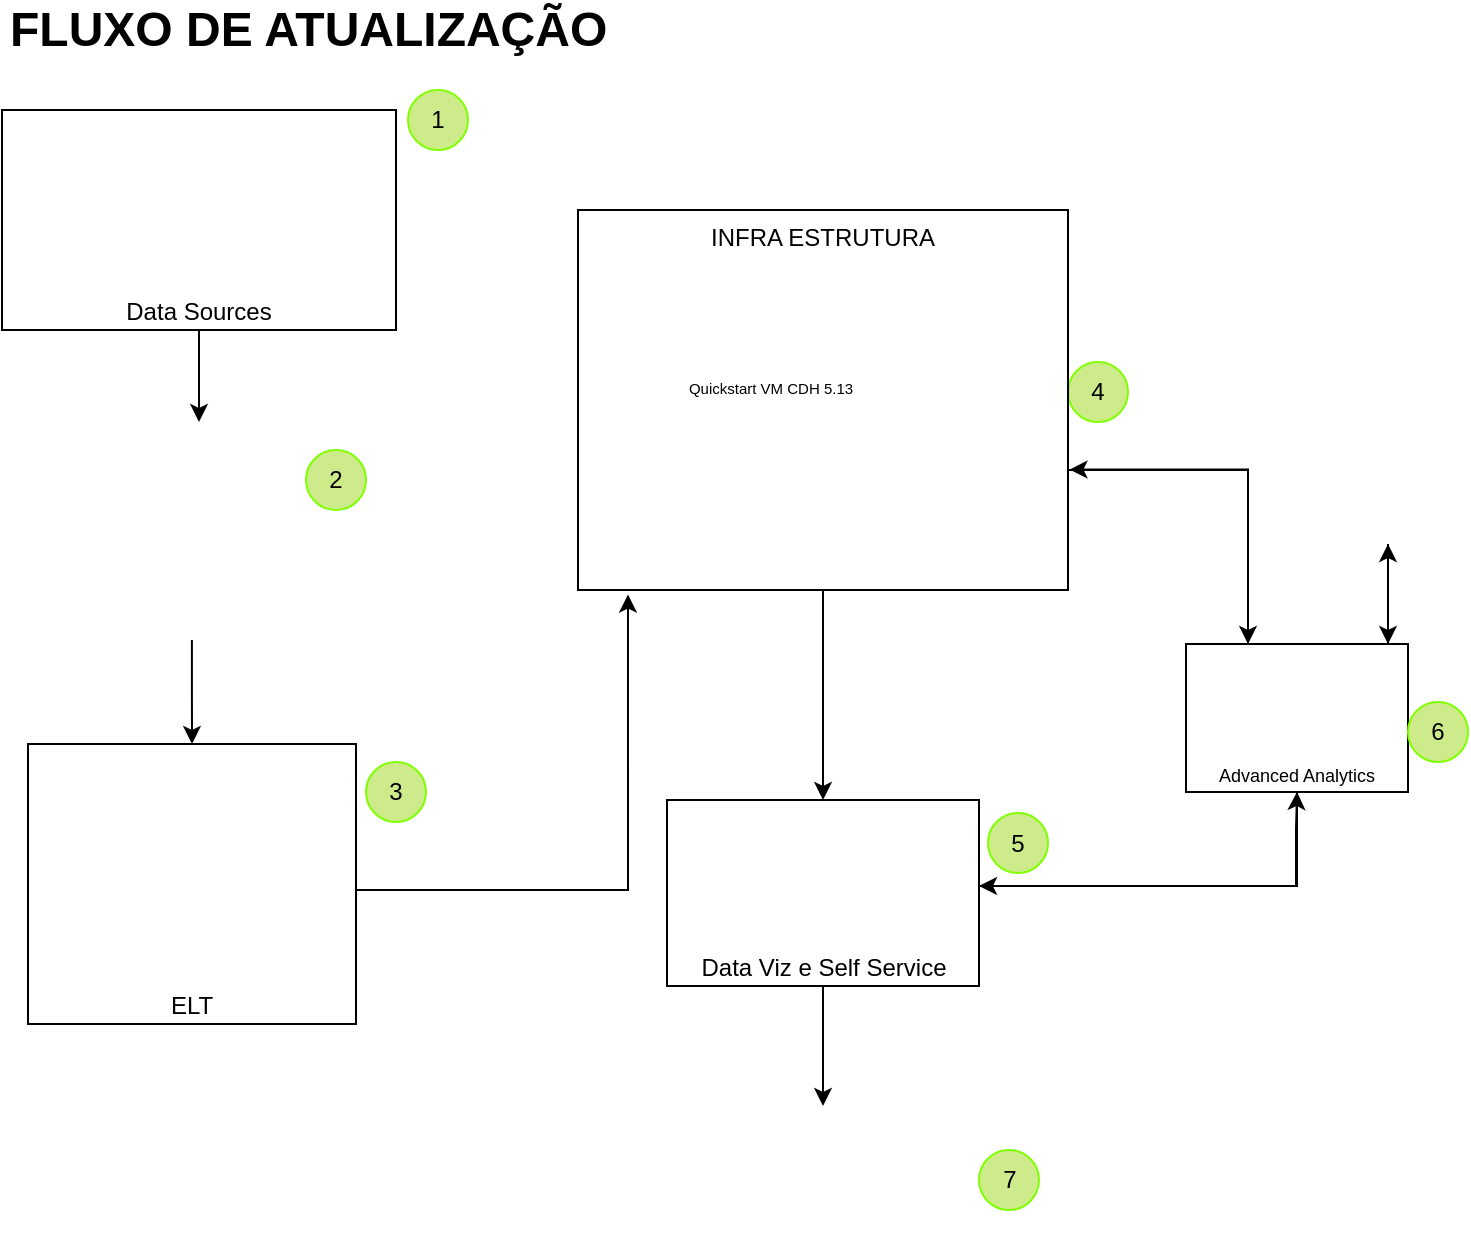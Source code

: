 <mxfile version="12.7.2" type="device"><diagram id="vK_ZOMZ8OdXngzOwr2_w" name="Página-1"><mxGraphModel dx="979" dy="519" grid="1" gridSize="10" guides="1" tooltips="1" connect="1" arrows="1" fold="1" page="1" pageScale="1" pageWidth="827" pageHeight="1169" math="0" shadow="0"><root><mxCell id="0"/><mxCell id="1" parent="0"/><mxCell id="DZ0aSPTAwH13uBomXmRZ-60" style="edgeStyle=orthogonalEdgeStyle;rounded=0;orthogonalLoop=1;jettySize=auto;html=1;" parent="1" source="DZ0aSPTAwH13uBomXmRZ-59" target="DZ0aSPTAwH13uBomXmRZ-56" edge="1"><mxGeometry relative="1" as="geometry"><Array as="points"><mxPoint x="674" y="528"/></Array></mxGeometry></mxCell><mxCell id="DZ0aSPTAwH13uBomXmRZ-67" style="edgeStyle=orthogonalEdgeStyle;rounded=0;orthogonalLoop=1;jettySize=auto;html=1;entryX=0.5;entryY=1;entryDx=0;entryDy=0;" parent="1" source="DZ0aSPTAwH13uBomXmRZ-56" target="DZ0aSPTAwH13uBomXmRZ-59" edge="1"><mxGeometry relative="1" as="geometry"><mxPoint x="680" y="481" as="targetPoint"/><Array as="points"><mxPoint x="674" y="528"/><mxPoint x="674" y="500"/></Array></mxGeometry></mxCell><mxCell id="DZ0aSPTAwH13uBomXmRZ-56" value="Data Viz e Self Service" style="rounded=0;whiteSpace=wrap;html=1;align=center;verticalAlign=bottom;" parent="1" vertex="1"><mxGeometry x="359.5" y="485" width="156" height="93" as="geometry"/></mxCell><mxCell id="EyG7T8ckdCg6c_-zBciI-37" style="edgeStyle=orthogonalEdgeStyle;rounded=0;orthogonalLoop=1;jettySize=auto;html=1;exitX=1;exitY=0.5;exitDx=0;exitDy=0;entryX=0.102;entryY=1.012;entryDx=0;entryDy=0;entryPerimeter=0;" parent="1" source="DZ0aSPTAwH13uBomXmRZ-24" target="DZ0aSPTAwH13uBomXmRZ-54" edge="1"><mxGeometry relative="1" as="geometry"><mxPoint x="364" y="430" as="targetPoint"/><Array as="points"><mxPoint x="204" y="530"/><mxPoint x="340" y="530"/></Array></mxGeometry></mxCell><mxCell id="EyG7T8ckdCg6c_-zBciI-49" value="&lt;span style=&quot;font-size: 24px&quot;&gt;&lt;b&gt;FLUXO DE ATUALIZAÇÃO&lt;/b&gt;&lt;/span&gt;" style="text;html=1;resizable=0;autosize=1;align=left;verticalAlign=middle;points=[];fillColor=none;strokeColor=none;rounded=0;" parent="1" vertex="1"><mxGeometry x="29" y="90" width="310" height="20" as="geometry"/></mxCell><mxCell id="DZ0aSPTAwH13uBomXmRZ-14" style="edgeStyle=orthogonalEdgeStyle;rounded=0;orthogonalLoop=1;jettySize=auto;html=1;exitX=0.5;exitY=1;exitDx=0;exitDy=0;" parent="1" source="DZ0aSPTAwH13uBomXmRZ-56" target="DZ0aSPTAwH13uBomXmRZ-13" edge="1"><mxGeometry relative="1" as="geometry"/></mxCell><mxCell id="DZ0aSPTAwH13uBomXmRZ-10" value="" style="shape=image;html=1;verticalAlign=top;verticalLabelPosition=bottom;labelBackgroundColor=#ffffff;imageAspect=0;aspect=fixed;image=https://i0.wp.com/pheag.com.br/wp-content/uploads/2018/08/QlikSense.png?fit=676%2C321&amp;ssl=1;" parent="1" vertex="1"><mxGeometry x="361.5" y="491.5" width="142" height="67" as="geometry"/></mxCell><mxCell id="DZ0aSPTAwH13uBomXmRZ-11" style="edgeStyle=orthogonalEdgeStyle;rounded=0;orthogonalLoop=1;jettySize=auto;html=1;entryX=0.5;entryY=0;entryDx=0;entryDy=0;" parent="1" source="DZ0aSPTAwH13uBomXmRZ-54" target="DZ0aSPTAwH13uBomXmRZ-56" edge="1"><mxGeometry relative="1" as="geometry"><mxPoint x="440" y="440" as="sourcePoint"/><Array as="points"/></mxGeometry></mxCell><mxCell id="DZ0aSPTAwH13uBomXmRZ-13" value="" style="shape=image;html=1;verticalAlign=top;verticalLabelPosition=bottom;labelBackgroundColor=#ffffff;imageAspect=0;aspect=fixed;image=http://beta.ometis.co.uk/wp-content/uploads/2019/01/47477.jpg;" parent="1" vertex="1"><mxGeometry x="367.5" y="638" width="140" height="74" as="geometry"/></mxCell><mxCell id="DZ0aSPTAwH13uBomXmRZ-35" value="" style="group;" parent="1" vertex="1" connectable="0"><mxGeometry x="40" y="457" width="165" height="163" as="geometry"/></mxCell><mxCell id="DZ0aSPTAwH13uBomXmRZ-24" value="ELT" style="rounded=0;whiteSpace=wrap;html=1;horizontal=1;verticalAlign=bottom;" parent="DZ0aSPTAwH13uBomXmRZ-35" vertex="1"><mxGeometry width="164" height="140" as="geometry"/></mxCell><mxCell id="EyG7T8ckdCg6c_-zBciI-33" value="" style="shape=image;html=1;verticalAlign=top;verticalLabelPosition=bottom;labelBackgroundColor=#ffffff;imageAspect=0;aspect=fixed;image=https://forum-cdn.knime.com/uploads/default/original/2X/a/ae229a306a188a9716d22cf1eec06b526ccf944d.png;fillColor=#FFFFFF;" parent="DZ0aSPTAwH13uBomXmRZ-35" vertex="1"><mxGeometry x="4.5" y="48.892" width="156" height="46" as="geometry"/></mxCell><mxCell id="EyG7T8ckdCg6c_-zBciI-34" value="" style="group;html=1;" parent="DZ0aSPTAwH13uBomXmRZ-35" vertex="1" connectable="0"><mxGeometry x="4.5" y="2.997" width="156" height="137.787" as="geometry"/></mxCell><mxCell id="EyG7T8ckdCg6c_-zBciI-19" value="" style="shape=image;html=1;verticalAlign=top;verticalLabelPosition=bottom;labelBackgroundColor=#ffffff;imageAspect=0;aspect=fixed;image=https://www.octoparse.com/media/4658/knime-03.jpg;fillColor=#FFFFFF;" parent="EyG7T8ckdCg6c_-zBciI-34" vertex="1"><mxGeometry x="18.5" width="119" height="48" as="geometry"/></mxCell><mxCell id="yRKLoDIDWAOumRHmcLee-1" value="" style="shape=image;imageAspect=0;aspect=fixed;verticalLabelPosition=bottom;verticalAlign=top;image=https://www.ripe.net/participate/meetings/regional-meetings/images/beeline_logo.png/image;imageBorder=none;" vertex="1" parent="DZ0aSPTAwH13uBomXmRZ-35"><mxGeometry x="49.25" y="94.89" width="66.5" height="25.32" as="geometry"/></mxCell><mxCell id="DZ0aSPTAwH13uBomXmRZ-41" value="" style="group" parent="1" vertex="1" connectable="0"><mxGeometry x="69" y="296" width="110" height="109" as="geometry"/></mxCell><mxCell id="EyG7T8ckdCg6c_-zBciI-4" value="" style="shape=image;html=1;verticalAlign=top;verticalLabelPosition=bottom;labelBackgroundColor=#ffffff;imageAspect=0;aspect=fixed;image=https://cdn2.iconfinder.com/data/icons/ios-7-icons/50/download2-128.png" parent="DZ0aSPTAwH13uBomXmRZ-41" vertex="1"><mxGeometry x="31.5" width="50" height="50" as="geometry"/></mxCell><mxCell id="DZ0aSPTAwH13uBomXmRZ-39" value="" style="group" parent="DZ0aSPTAwH13uBomXmRZ-41" vertex="1" connectable="0"><mxGeometry y="59" width="115" height="50" as="geometry"/></mxCell><mxCell id="EyG7T8ckdCg6c_-zBciI-35" value="" style="group" parent="DZ0aSPTAwH13uBomXmRZ-39" vertex="1" connectable="0"><mxGeometry width="115" height="50" as="geometry"/></mxCell><mxCell id="EyG7T8ckdCg6c_-zBciI-8" value="" style="shape=image;html=1;verticalAlign=top;verticalLabelPosition=bottom;labelBackgroundColor=#ffffff;imageAspect=0;aspect=fixed;image=https://cdn3.iconfinder.com/data/icons/file-extension-names-vol-3-2/512/2-128.png" parent="EyG7T8ckdCg6c_-zBciI-35" vertex="1"><mxGeometry width="35.714" height="35.714" as="geometry"/></mxCell><mxCell id="EyG7T8ckdCg6c_-zBciI-17" value="" style="shape=image;html=1;verticalAlign=top;verticalLabelPosition=bottom;labelBackgroundColor=#ffffff;imageAspect=0;aspect=fixed;image=https://cdn3.iconfinder.com/data/icons/file-extension-names-vol-3-2/512/2-128.png" parent="EyG7T8ckdCg6c_-zBciI-35" vertex="1"><mxGeometry x="35.092" y="14.286" width="35.714" height="35.714" as="geometry"/></mxCell><mxCell id="EyG7T8ckdCg6c_-zBciI-18" value="" style="shape=image;html=1;verticalAlign=top;verticalLabelPosition=bottom;labelBackgroundColor=#ffffff;imageAspect=0;aspect=fixed;image=https://cdn3.iconfinder.com/data/icons/file-extension-names-vol-3-2/512/2-128.png" parent="EyG7T8ckdCg6c_-zBciI-35" vertex="1"><mxGeometry x="72.721" y="1" width="35.714" height="35.714" as="geometry"/></mxCell><mxCell id="DZ0aSPTAwH13uBomXmRZ-44" style="edgeStyle=orthogonalEdgeStyle;rounded=0;orthogonalLoop=1;jettySize=auto;html=1;" parent="1" source="EyG7T8ckdCg6c_-zBciI-17" target="DZ0aSPTAwH13uBomXmRZ-24" edge="1"><mxGeometry relative="1" as="geometry"/></mxCell><mxCell id="DZ0aSPTAwH13uBomXmRZ-51" value="" style="group" parent="1" vertex="1" connectable="0"><mxGeometry x="27" y="140" width="197" height="110" as="geometry"/></mxCell><mxCell id="DZ0aSPTAwH13uBomXmRZ-36" value="Data Sources" style="rounded=0;whiteSpace=wrap;html=1;align=center;verticalAlign=bottom;" parent="DZ0aSPTAwH13uBomXmRZ-51" vertex="1"><mxGeometry width="197" height="110" as="geometry"/></mxCell><mxCell id="EyG7T8ckdCg6c_-zBciI-41" value="" style="group" parent="DZ0aSPTAwH13uBomXmRZ-51" vertex="1" connectable="0"><mxGeometry x="7" y="9" width="187.5" height="81" as="geometry"/></mxCell><mxCell id="EyG7T8ckdCg6c_-zBciI-3" value="" style="shape=image;html=1;verticalAlign=top;verticalLabelPosition=bottom;labelBackgroundColor=#ffffff;imageAspect=0;aspect=fixed;image=https://www.luz.mg.gov.br/painel/conteudo/dados/2019-06/tcemg-660x371-19062019-155952.jpg;" parent="EyG7T8ckdCg6c_-zBciI-41" vertex="1"><mxGeometry y="41" width="71" height="40" as="geometry"/></mxCell><mxCell id="EyG7T8ckdCg6c_-zBciI-38" value="" style="shape=image;html=1;verticalAlign=top;verticalLabelPosition=bottom;labelBackgroundColor=#ffffff;imageAspect=0;aspect=fixed;image=https://www.infoescola.com/wp-content/uploads/2008/02/IBGE.png;fillColor=#FFFFFF;" parent="EyG7T8ckdCg6c_-zBciI-41" vertex="1"><mxGeometry x="16.5" y="8" width="75" height="20" as="geometry"/></mxCell><mxCell id="EyG7T8ckdCg6c_-zBciI-40" value="" style="shape=image;html=1;verticalAlign=top;verticalLabelPosition=bottom;labelBackgroundColor=#ffffff;imageAspect=0;aspect=fixed;image=http://sindivestuario.org.br/wp-content/uploads/2019/07/inmetro2.jpg;fillColor=#FFFFFF;" parent="EyG7T8ckdCg6c_-zBciI-41" vertex="1"><mxGeometry x="105.5" y="-2" width="73" height="41" as="geometry"/></mxCell><mxCell id="EyG7T8ckdCg6c_-zBciI-39" value="" style="shape=image;html=1;verticalAlign=top;verticalLabelPosition=bottom;labelBackgroundColor=#ffffff;imageAspect=0;aspect=fixed;image=https://upload.wikimedia.org/wikipedia/commons/thumb/c/cc/ANP.svg/1200px-ANP.svg.png;fillColor=#FFFFFF;" parent="EyG7T8ckdCg6c_-zBciI-41" vertex="1"><mxGeometry x="88.5" y="45.5" width="82" height="31" as="geometry"/></mxCell><mxCell id="DZ0aSPTAwH13uBomXmRZ-53" style="edgeStyle=orthogonalEdgeStyle;rounded=0;orthogonalLoop=1;jettySize=auto;html=1;" parent="1" source="DZ0aSPTAwH13uBomXmRZ-36" target="EyG7T8ckdCg6c_-zBciI-4" edge="1"><mxGeometry relative="1" as="geometry"/></mxCell><mxCell id="DZ0aSPTAwH13uBomXmRZ-61" value="" style="group" parent="1" vertex="1" connectable="0"><mxGeometry x="600" y="401" width="130" height="80" as="geometry"/></mxCell><mxCell id="DZ0aSPTAwH13uBomXmRZ-59" value="&lt;font style=&quot;font-size: 9px&quot;&gt;Advanced Analytics&lt;/font&gt;" style="rounded=0;whiteSpace=wrap;html=1;align=center;verticalAlign=bottom;" parent="DZ0aSPTAwH13uBomXmRZ-61" vertex="1"><mxGeometry x="19" y="6" width="111" height="74" as="geometry"/></mxCell><mxCell id="DZ0aSPTAwH13uBomXmRZ-57" value="" style="shape=image;html=1;verticalAlign=top;verticalLabelPosition=bottom;labelBackgroundColor=#ffffff;imageAspect=0;aspect=fixed;image=https://www.python.org/static/community_logos/python-logo-master-v3-TM.png;align=center;" parent="DZ0aSPTAwH13uBomXmRZ-61" vertex="1"><mxGeometry x="30" y="17" width="80" height="23" as="geometry"/></mxCell><mxCell id="DZ0aSPTAwH13uBomXmRZ-58" value="" style="shape=image;html=1;verticalAlign=top;verticalLabelPosition=bottom;labelBackgroundColor=#ffffff;imageAspect=0;aspect=fixed;image=https://upload.wikimedia.org/wikipedia/commons/thumb/1/1b/R_logo.svg/1200px-R_logo.svg.png;align=center;" parent="DZ0aSPTAwH13uBomXmRZ-61" vertex="1"><mxGeometry x="62.5" y="40" width="24" height="17" as="geometry"/></mxCell><mxCell id="DZ0aSPTAwH13uBomXmRZ-62" value="1" style="ellipse;whiteSpace=wrap;html=1;aspect=fixed;align=center;fillColor=#cdeb8b;strokeColor=#80FF00;" parent="1" vertex="1"><mxGeometry x="230" y="130" width="30" height="30" as="geometry"/></mxCell><mxCell id="DZ0aSPTAwH13uBomXmRZ-63" value="2" style="ellipse;whiteSpace=wrap;html=1;aspect=fixed;align=center;fillColor=#cdeb8b;strokeColor=#80FF00;" parent="1" vertex="1"><mxGeometry x="179" y="310" width="30" height="30" as="geometry"/></mxCell><mxCell id="DZ0aSPTAwH13uBomXmRZ-64" value="3" style="ellipse;whiteSpace=wrap;html=1;aspect=fixed;align=center;fillColor=#cdeb8b;strokeColor=#80FF00;" parent="1" vertex="1"><mxGeometry x="209" y="466" width="30" height="30" as="geometry"/></mxCell><mxCell id="DZ0aSPTAwH13uBomXmRZ-65" value="4" style="ellipse;whiteSpace=wrap;html=1;aspect=fixed;align=center;fillColor=#cdeb8b;strokeColor=#80FF00;" parent="1" vertex="1"><mxGeometry x="560" y="266" width="30" height="30" as="geometry"/></mxCell><mxCell id="DZ0aSPTAwH13uBomXmRZ-66" value="7" style="ellipse;whiteSpace=wrap;html=1;aspect=fixed;align=center;fillColor=#cdeb8b;strokeColor=#80FF00;" parent="1" vertex="1"><mxGeometry x="515.5" y="660" width="30" height="30" as="geometry"/></mxCell><mxCell id="DZ0aSPTAwH13uBomXmRZ-68" value="5" style="ellipse;whiteSpace=wrap;html=1;aspect=fixed;align=center;fillColor=#cdeb8b;strokeColor=#80FF00;" parent="1" vertex="1"><mxGeometry x="520" y="491.5" width="30" height="30" as="geometry"/></mxCell><mxCell id="v3QGe8IEAJNvypU_LRAh-1" style="edgeStyle=orthogonalEdgeStyle;rounded=0;orthogonalLoop=1;jettySize=auto;html=1;" parent="1" source="DZ0aSPTAwH13uBomXmRZ-54" target="DZ0aSPTAwH13uBomXmRZ-59" edge="1"><mxGeometry relative="1" as="geometry"><Array as="points"><mxPoint x="650" y="320"/></Array></mxGeometry></mxCell><mxCell id="DZ0aSPTAwH13uBomXmRZ-54" value="INFRA ESTRUTURA" style="rounded=0;whiteSpace=wrap;html=1;align=center;verticalAlign=top;" parent="1" vertex="1"><mxGeometry x="315" y="190" width="245" height="190" as="geometry"/></mxCell><mxCell id="DZ0aSPTAwH13uBomXmRZ-2" value="" style="group" parent="1" vertex="1" connectable="0"><mxGeometry x="318.5" y="225.5" width="225" height="153" as="geometry"/></mxCell><mxCell id="EyG7T8ckdCg6c_-zBciI-46" value="" style="group" parent="DZ0aSPTAwH13uBomXmRZ-2" vertex="1" connectable="0"><mxGeometry width="225" height="153" as="geometry"/></mxCell><mxCell id="EyG7T8ckdCg6c_-zBciI-31" value="" style="shape=image;html=1;verticalAlign=top;verticalLabelPosition=bottom;labelBackgroundColor=#ffffff;imageAspect=0;aspect=fixed;image=https://upload.wikimedia.org/wikipedia/commons/thumb/b/bb/Apache_Hive_logo.svg/1200px-Apache_Hive_logo.svg.png;fillColor=#FFFFFF;" parent="EyG7T8ckdCg6c_-zBciI-46" vertex="1"><mxGeometry x="40" y="89" width="46" height="42" as="geometry"/></mxCell><mxCell id="DZ0aSPTAwH13uBomXmRZ-1" value="" style="shape=image;html=1;verticalAlign=top;verticalLabelPosition=bottom;labelBackgroundColor=#ffffff;imageAspect=0;aspect=fixed;image=https://ih0.redbubble.net/image.334827941.865/pp,550x550.u1.jpg;" parent="EyG7T8ckdCg6c_-zBciI-46" vertex="1"><mxGeometry x="109" y="83.5" width="85" height="60" as="geometry"/></mxCell><mxCell id="DZ0aSPTAwH13uBomXmRZ-3" value="" style="shape=image;html=1;verticalAlign=top;verticalLabelPosition=bottom;labelBackgroundColor=#ffffff;imageAspect=0;aspect=fixed;image=https://upload.wikimedia.org/wikipedia/commons/d/d5/Hey_Machine_Learning_Logo.png;" parent="1" vertex="1"><mxGeometry x="688" y="293" width="64" height="64" as="geometry"/></mxCell><mxCell id="DZ0aSPTAwH13uBomXmRZ-19" style="edgeStyle=orthogonalEdgeStyle;rounded=0;orthogonalLoop=1;jettySize=auto;html=1;" parent="1" target="DZ0aSPTAwH13uBomXmRZ-3" edge="1"><mxGeometry relative="1" as="geometry"><mxPoint x="720" y="407" as="sourcePoint"/><Array as="points"><mxPoint x="720" y="407"/></Array></mxGeometry></mxCell><mxCell id="DZ0aSPTAwH13uBomXmRZ-18" style="edgeStyle=orthogonalEdgeStyle;rounded=0;orthogonalLoop=1;jettySize=auto;html=1;" parent="1" source="DZ0aSPTAwH13uBomXmRZ-3" edge="1"><mxGeometry relative="1" as="geometry"><mxPoint x="720" y="407" as="targetPoint"/><Array as="points"><mxPoint x="720" y="407"/></Array></mxGeometry></mxCell><mxCell id="EyG7T8ckdCg6c_-zBciI-32" value="&lt;font style=&quot;font-size: 9px&quot;&gt;&lt;sup style=&quot;line-height: 50%&quot;&gt;Quickstart VM CDH 5.13&lt;/sup&gt;&lt;/font&gt;" style="shape=image;html=1;verticalAlign=top;verticalLabelPosition=bottom;labelBackgroundColor=#ffffff;imageAspect=0;aspect=fixed;image=https://churrops.files.wordpress.com/2017/05/cloudera-hadoop-logo-1.png;fillColor=#FFFFFF;labelPosition=center;align=center;spacing=-10;" parent="1" vertex="1"><mxGeometry x="325" y="220" width="172" height="60" as="geometry"/></mxCell><mxCell id="v3QGe8IEAJNvypU_LRAh-2" style="edgeStyle=orthogonalEdgeStyle;rounded=0;orthogonalLoop=1;jettySize=auto;html=1;entryX=1.003;entryY=0.683;entryDx=0;entryDy=0;entryPerimeter=0;" parent="1" target="DZ0aSPTAwH13uBomXmRZ-54" edge="1"><mxGeometry relative="1" as="geometry"><mxPoint x="540" y="380" as="targetPoint"/><mxPoint x="640" y="407" as="sourcePoint"/><Array as="points"><mxPoint x="650" y="407"/><mxPoint x="650" y="320"/></Array></mxGeometry></mxCell><mxCell id="yRKLoDIDWAOumRHmcLee-2" value="6" style="ellipse;whiteSpace=wrap;html=1;aspect=fixed;align=center;fillColor=#cdeb8b;strokeColor=#80FF00;" vertex="1" parent="1"><mxGeometry x="730" y="436" width="30" height="30" as="geometry"/></mxCell></root></mxGraphModel></diagram></mxfile>